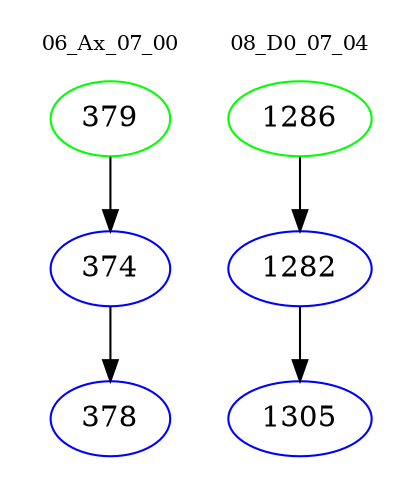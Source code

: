 digraph{
subgraph cluster_0 {
color = white
label = "06_Ax_07_00";
fontsize=10;
T0_379 [label="379", color="green"]
T0_379 -> T0_374 [color="black"]
T0_374 [label="374", color="blue"]
T0_374 -> T0_378 [color="black"]
T0_378 [label="378", color="blue"]
}
subgraph cluster_1 {
color = white
label = "08_D0_07_04";
fontsize=10;
T1_1286 [label="1286", color="green"]
T1_1286 -> T1_1282 [color="black"]
T1_1282 [label="1282", color="blue"]
T1_1282 -> T1_1305 [color="black"]
T1_1305 [label="1305", color="blue"]
}
}
